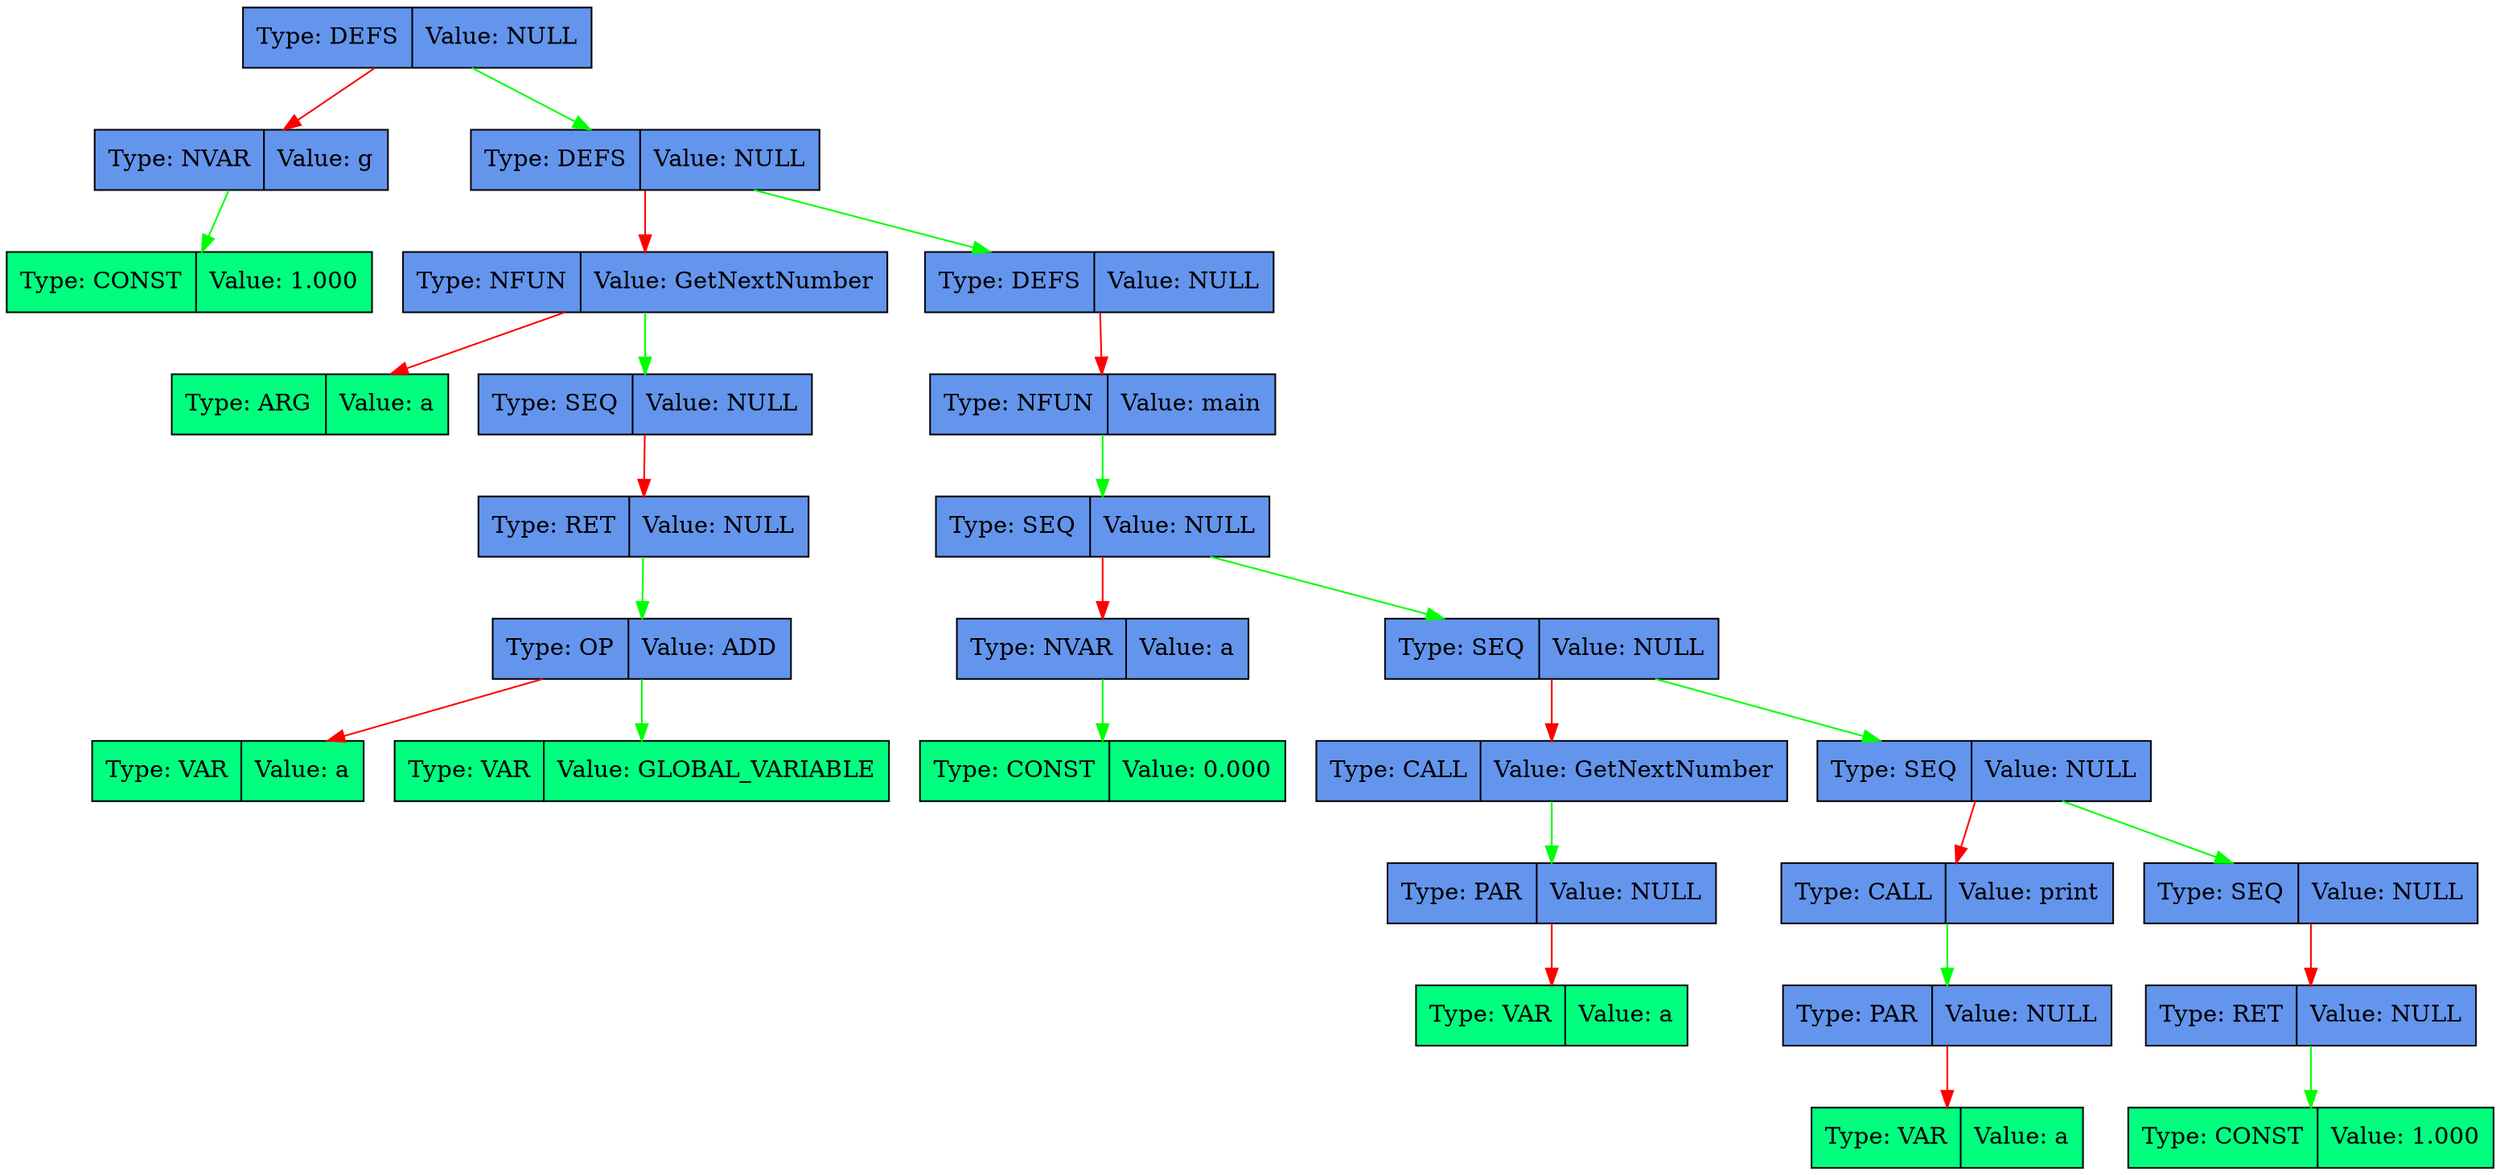 digraph {
	bgcolor="invis"
	ordering = out

node[style = filled, shape = record]

node0 -> node1 [color = "red"]

node1 -> node2 [color = "green"]

node2 [fillcolor = springGreen, label = "Type: CONST|Value: 1.000"]

node1 [fillcolor = cornflowerblue, label = "Type: NVAR|Value: g"]

node0 -> node5 [color = "green"]

node5 -> node6 [color = "red"]

node6 -> node7 [color = "red"]

node7 [fillcolor = springGreen, label = "Type: ARG|Value: a"]

node6 -> node9 [color = "green"]

node9 -> node10 [color = "red"]

node10 -> node11 [color = "green"]

node11 -> node12 [color = "red"]

node12 [fillcolor = springGreen, label = "Type: VAR|Value: a"]

node11 -> node14 [color = "green"]

node14 [fillcolor = springGreen, label = "Type: VAR|Value: GLOBAL_VARIABLE"]

node11 [fillcolor = cornflowerblue, label = "Type: OP|Value: ADD"]

node10 [fillcolor = cornflowerblue, label = "Type: RET|Value: NULL"]

node9 [fillcolor = cornflowerblue, label = "Type: SEQ|Value: NULL"]

node6 [fillcolor = cornflowerblue, label = "Type: NFUN|Value: GetNextNumber"]

node5 -> node20 [color = "green"]

node20 -> node21 [color = "red"]

node21 -> node22 [color = "green"]

node22 -> node23 [color = "red"]

node23 -> node24 [color = "green"]

node24 [fillcolor = springGreen, label = "Type: CONST|Value: 0.000"]

node23 [fillcolor = cornflowerblue, label = "Type: NVAR|Value: a"]

node22 -> node27 [color = "green"]

node27 -> node28 [color = "red"]

node28 -> node29 [color = "green"]

node29 -> node30 [color = "red"]

node30 [fillcolor = springGreen, label = "Type: VAR|Value: a"]

node29 [fillcolor = cornflowerblue, label = "Type: PAR|Value: NULL"]

node28 [fillcolor = cornflowerblue, label = "Type: CALL|Value: GetNextNumber"]

node27 -> node34 [color = "green"]

node34 -> node35 [color = "red"]

node35 -> node36 [color = "green"]

node36 -> node37 [color = "red"]

node37 [fillcolor = springGreen, label = "Type: VAR|Value: a"]

node36 [fillcolor = cornflowerblue, label = "Type: PAR|Value: NULL"]

node35 [fillcolor = cornflowerblue, label = "Type: CALL|Value: print"]

node34 -> node41 [color = "green"]

node41 -> node42 [color = "red"]

node42 -> node43 [color = "green"]

node43 [fillcolor = springGreen, label = "Type: CONST|Value: 1.000"]

node42 [fillcolor = cornflowerblue, label = "Type: RET|Value: NULL"]

node41 [fillcolor = cornflowerblue, label = "Type: SEQ|Value: NULL"]

node34 [fillcolor = cornflowerblue, label = "Type: SEQ|Value: NULL"]

node27 [fillcolor = cornflowerblue, label = "Type: SEQ|Value: NULL"]

node22 [fillcolor = cornflowerblue, label = "Type: SEQ|Value: NULL"]

node21 [fillcolor = cornflowerblue, label = "Type: NFUN|Value: main"]

node20 [fillcolor = cornflowerblue, label = "Type: DEFS|Value: NULL"]

node5 [fillcolor = cornflowerblue, label = "Type: DEFS|Value: NULL"]

node0 [fillcolor = cornflowerblue, label = "Type: DEFS|Value: NULL"]

}